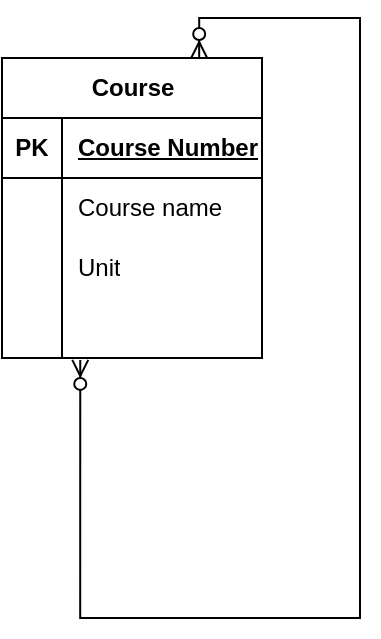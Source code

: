 <mxfile version="21.7.5" type="github">
  <diagram id="R2lEEEUBdFMjLlhIrx00" name="Page-1">
    <mxGraphModel dx="1017" dy="857" grid="1" gridSize="10" guides="1" tooltips="1" connect="1" arrows="1" fold="1" page="1" pageScale="1" pageWidth="850" pageHeight="1100" math="0" shadow="0" extFonts="Permanent Marker^https://fonts.googleapis.com/css?family=Permanent+Marker">
      <root>
        <mxCell id="0" />
        <mxCell id="1" parent="0" />
        <mxCell id="5SJPmUltXa0ZnZ2ixl3f-11" value="" style="edgeStyle=orthogonalEdgeStyle;fontSize=12;html=1;endArrow=ERzeroToMany;endFill=1;startArrow=ERzeroToMany;rounded=0;labelBackgroundColor=none;fontColor=default;movable=1;resizable=1;rotatable=1;deletable=1;editable=1;locked=0;connectable=1;strokeWidth=1;entryX=0.301;entryY=1.032;entryDx=0;entryDy=0;entryPerimeter=0;" parent="1" target="5SJPmUltXa0ZnZ2ixl3f-31" edge="1">
          <mxGeometry width="100" height="100" relative="1" as="geometry">
            <mxPoint x="268.59" y="170" as="sourcePoint" />
            <mxPoint x="210" y="300" as="targetPoint" />
            <Array as="points">
              <mxPoint x="269" y="150" />
              <mxPoint x="349" y="150" />
              <mxPoint x="349" y="450" />
              <mxPoint x="209" y="450" />
            </Array>
          </mxGeometry>
        </mxCell>
        <mxCell id="5SJPmUltXa0ZnZ2ixl3f-21" value="Course" style="shape=table;startSize=30;container=1;collapsible=1;childLayout=tableLayout;fixedRows=1;rowLines=0;fontStyle=1;align=center;resizeLast=1;html=1;fontFamily=Helvetica;fontSize=12;fontColor=default;" parent="1" vertex="1">
          <mxGeometry x="170" y="170" width="130" height="150" as="geometry">
            <mxRectangle x="370" y="170" width="70" height="30" as="alternateBounds" />
          </mxGeometry>
        </mxCell>
        <mxCell id="5SJPmUltXa0ZnZ2ixl3f-22" value="" style="shape=tableRow;horizontal=0;startSize=0;swimlaneHead=0;swimlaneBody=0;fillColor=none;collapsible=0;dropTarget=0;points=[[0,0.5],[1,0.5]];portConstraint=eastwest;top=0;left=0;right=0;bottom=1;fontFamily=Helvetica;fontSize=12;fontColor=default;" parent="5SJPmUltXa0ZnZ2ixl3f-21" vertex="1">
          <mxGeometry y="30" width="130" height="30" as="geometry" />
        </mxCell>
        <mxCell id="5SJPmUltXa0ZnZ2ixl3f-23" value="PK" style="shape=partialRectangle;connectable=0;fillColor=none;top=0;left=0;bottom=0;right=0;fontStyle=1;overflow=hidden;whiteSpace=wrap;html=1;fontFamily=Helvetica;fontSize=12;fontColor=default;" parent="5SJPmUltXa0ZnZ2ixl3f-22" vertex="1">
          <mxGeometry width="30" height="30" as="geometry">
            <mxRectangle width="30" height="30" as="alternateBounds" />
          </mxGeometry>
        </mxCell>
        <mxCell id="5SJPmUltXa0ZnZ2ixl3f-24" value="Course Number" style="shape=partialRectangle;connectable=0;fillColor=none;top=0;left=0;bottom=0;right=0;align=left;spacingLeft=6;fontStyle=5;overflow=hidden;whiteSpace=wrap;html=1;fontFamily=Helvetica;fontSize=12;fontColor=default;" parent="5SJPmUltXa0ZnZ2ixl3f-22" vertex="1">
          <mxGeometry x="30" width="100" height="30" as="geometry">
            <mxRectangle width="100" height="30" as="alternateBounds" />
          </mxGeometry>
        </mxCell>
        <mxCell id="5SJPmUltXa0ZnZ2ixl3f-25" value="" style="shape=tableRow;horizontal=0;startSize=0;swimlaneHead=0;swimlaneBody=0;fillColor=none;collapsible=0;dropTarget=0;points=[[0,0.5],[1,0.5]];portConstraint=eastwest;top=0;left=0;right=0;bottom=0;fontFamily=Helvetica;fontSize=12;fontColor=default;" parent="5SJPmUltXa0ZnZ2ixl3f-21" vertex="1">
          <mxGeometry y="60" width="130" height="30" as="geometry" />
        </mxCell>
        <mxCell id="5SJPmUltXa0ZnZ2ixl3f-26" value="" style="shape=partialRectangle;connectable=0;fillColor=none;top=0;left=0;bottom=0;right=0;editable=1;overflow=hidden;whiteSpace=wrap;html=1;fontFamily=Helvetica;fontSize=12;fontColor=default;" parent="5SJPmUltXa0ZnZ2ixl3f-25" vertex="1">
          <mxGeometry width="30" height="30" as="geometry">
            <mxRectangle width="30" height="30" as="alternateBounds" />
          </mxGeometry>
        </mxCell>
        <mxCell id="5SJPmUltXa0ZnZ2ixl3f-27" value="Course name" style="shape=partialRectangle;connectable=0;fillColor=none;top=0;left=0;bottom=0;right=0;align=left;spacingLeft=6;overflow=hidden;whiteSpace=wrap;html=1;fontFamily=Helvetica;fontSize=12;fontColor=default;" parent="5SJPmUltXa0ZnZ2ixl3f-25" vertex="1">
          <mxGeometry x="30" width="100" height="30" as="geometry">
            <mxRectangle width="100" height="30" as="alternateBounds" />
          </mxGeometry>
        </mxCell>
        <mxCell id="5SJPmUltXa0ZnZ2ixl3f-28" value="" style="shape=tableRow;horizontal=0;startSize=0;swimlaneHead=0;swimlaneBody=0;fillColor=none;collapsible=0;dropTarget=0;points=[[0,0.5],[1,0.5]];portConstraint=eastwest;top=0;left=0;right=0;bottom=0;fontFamily=Helvetica;fontSize=12;fontColor=default;" parent="5SJPmUltXa0ZnZ2ixl3f-21" vertex="1">
          <mxGeometry y="90" width="130" height="30" as="geometry" />
        </mxCell>
        <mxCell id="5SJPmUltXa0ZnZ2ixl3f-29" value="" style="shape=partialRectangle;connectable=0;fillColor=none;top=0;left=0;bottom=0;right=0;editable=1;overflow=hidden;whiteSpace=wrap;html=1;fontFamily=Helvetica;fontSize=12;fontColor=default;" parent="5SJPmUltXa0ZnZ2ixl3f-28" vertex="1">
          <mxGeometry width="30" height="30" as="geometry">
            <mxRectangle width="30" height="30" as="alternateBounds" />
          </mxGeometry>
        </mxCell>
        <mxCell id="5SJPmUltXa0ZnZ2ixl3f-30" value="Unit" style="shape=partialRectangle;connectable=0;fillColor=none;top=0;left=0;bottom=0;right=0;align=left;spacingLeft=6;overflow=hidden;whiteSpace=wrap;html=1;fontFamily=Helvetica;fontSize=12;fontColor=default;" parent="5SJPmUltXa0ZnZ2ixl3f-28" vertex="1">
          <mxGeometry x="30" width="100" height="30" as="geometry">
            <mxRectangle width="100" height="30" as="alternateBounds" />
          </mxGeometry>
        </mxCell>
        <mxCell id="5SJPmUltXa0ZnZ2ixl3f-31" value="" style="shape=tableRow;horizontal=0;startSize=0;swimlaneHead=0;swimlaneBody=0;fillColor=none;collapsible=0;dropTarget=0;points=[[0,0.5],[1,0.5]];portConstraint=eastwest;top=0;left=0;right=0;bottom=0;fontFamily=Helvetica;fontSize=12;fontColor=default;" parent="5SJPmUltXa0ZnZ2ixl3f-21" vertex="1">
          <mxGeometry y="120" width="130" height="30" as="geometry" />
        </mxCell>
        <mxCell id="5SJPmUltXa0ZnZ2ixl3f-32" value="" style="shape=partialRectangle;connectable=0;fillColor=none;top=0;left=0;bottom=0;right=0;editable=1;overflow=hidden;whiteSpace=wrap;html=1;fontFamily=Helvetica;fontSize=12;fontColor=default;" parent="5SJPmUltXa0ZnZ2ixl3f-31" vertex="1">
          <mxGeometry width="30" height="30" as="geometry">
            <mxRectangle width="30" height="30" as="alternateBounds" />
          </mxGeometry>
        </mxCell>
        <mxCell id="5SJPmUltXa0ZnZ2ixl3f-33" value="" style="shape=partialRectangle;connectable=0;fillColor=none;top=0;left=0;bottom=0;right=0;align=left;spacingLeft=6;overflow=hidden;whiteSpace=wrap;html=1;fontFamily=Helvetica;fontSize=12;fontColor=default;" parent="5SJPmUltXa0ZnZ2ixl3f-31" vertex="1">
          <mxGeometry x="30" width="100" height="30" as="geometry">
            <mxRectangle width="100" height="30" as="alternateBounds" />
          </mxGeometry>
        </mxCell>
      </root>
    </mxGraphModel>
  </diagram>
</mxfile>
